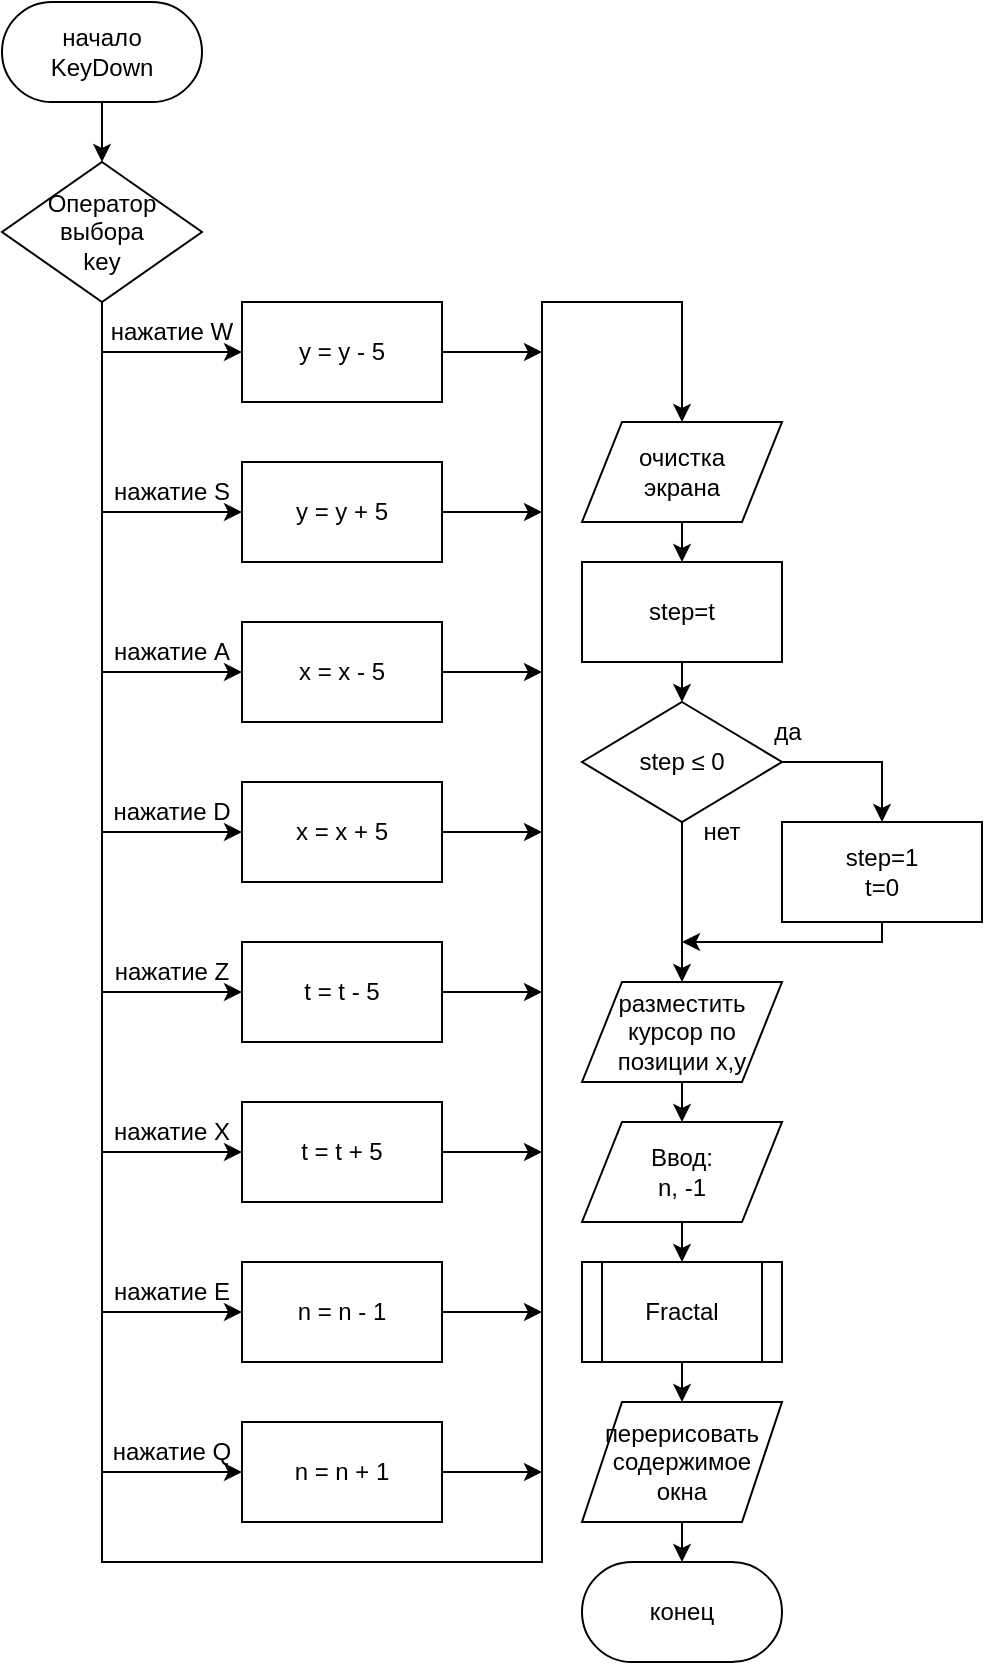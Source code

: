<mxfile version="23.0.2" type="device">
  <diagram name="Страница — 1" id="AY7A7CpchqMizsbRakQM">
    <mxGraphModel dx="963" dy="835" grid="1" gridSize="10" guides="1" tooltips="1" connect="1" arrows="1" fold="1" page="1" pageScale="1" pageWidth="827" pageHeight="1169" math="0" shadow="0">
      <root>
        <mxCell id="0" />
        <mxCell id="1" parent="0" />
        <mxCell id="jITj9OqM1Bp8Rfe6iKQ9-3" style="edgeStyle=orthogonalEdgeStyle;rounded=0;orthogonalLoop=1;jettySize=auto;html=1;exitX=0.5;exitY=1;exitDx=0;exitDy=0;entryX=0.5;entryY=0;entryDx=0;entryDy=0;" edge="1" parent="1" source="jITj9OqM1Bp8Rfe6iKQ9-1" target="jITj9OqM1Bp8Rfe6iKQ9-2">
          <mxGeometry relative="1" as="geometry" />
        </mxCell>
        <mxCell id="jITj9OqM1Bp8Rfe6iKQ9-1" value="начало&lt;br&gt;KeyDown" style="rounded=1;whiteSpace=wrap;html=1;arcSize=50;" vertex="1" parent="1">
          <mxGeometry x="10" width="100" height="50" as="geometry" />
        </mxCell>
        <mxCell id="jITj9OqM1Bp8Rfe6iKQ9-12" style="edgeStyle=orthogonalEdgeStyle;rounded=0;orthogonalLoop=1;jettySize=auto;html=1;exitX=0.5;exitY=1;exitDx=0;exitDy=0;entryX=0;entryY=0.5;entryDx=0;entryDy=0;" edge="1" parent="1" source="jITj9OqM1Bp8Rfe6iKQ9-2" target="jITj9OqM1Bp8Rfe6iKQ9-4">
          <mxGeometry relative="1" as="geometry" />
        </mxCell>
        <mxCell id="jITj9OqM1Bp8Rfe6iKQ9-13" style="edgeStyle=orthogonalEdgeStyle;rounded=0;orthogonalLoop=1;jettySize=auto;html=1;exitX=0.5;exitY=1;exitDx=0;exitDy=0;entryX=0;entryY=0.5;entryDx=0;entryDy=0;" edge="1" parent="1" source="jITj9OqM1Bp8Rfe6iKQ9-2" target="jITj9OqM1Bp8Rfe6iKQ9-5">
          <mxGeometry relative="1" as="geometry" />
        </mxCell>
        <mxCell id="jITj9OqM1Bp8Rfe6iKQ9-14" style="edgeStyle=orthogonalEdgeStyle;rounded=0;orthogonalLoop=1;jettySize=auto;html=1;exitX=0.5;exitY=1;exitDx=0;exitDy=0;entryX=0;entryY=0.5;entryDx=0;entryDy=0;" edge="1" parent="1" source="jITj9OqM1Bp8Rfe6iKQ9-2" target="jITj9OqM1Bp8Rfe6iKQ9-6">
          <mxGeometry relative="1" as="geometry" />
        </mxCell>
        <mxCell id="jITj9OqM1Bp8Rfe6iKQ9-15" style="edgeStyle=orthogonalEdgeStyle;rounded=0;orthogonalLoop=1;jettySize=auto;html=1;exitX=0.5;exitY=1;exitDx=0;exitDy=0;entryX=0;entryY=0.5;entryDx=0;entryDy=0;" edge="1" parent="1" source="jITj9OqM1Bp8Rfe6iKQ9-2" target="jITj9OqM1Bp8Rfe6iKQ9-7">
          <mxGeometry relative="1" as="geometry" />
        </mxCell>
        <mxCell id="jITj9OqM1Bp8Rfe6iKQ9-16" style="edgeStyle=orthogonalEdgeStyle;rounded=0;orthogonalLoop=1;jettySize=auto;html=1;exitX=0.5;exitY=1;exitDx=0;exitDy=0;entryX=0;entryY=0.5;entryDx=0;entryDy=0;" edge="1" parent="1" source="jITj9OqM1Bp8Rfe6iKQ9-2" target="jITj9OqM1Bp8Rfe6iKQ9-8">
          <mxGeometry relative="1" as="geometry" />
        </mxCell>
        <mxCell id="jITj9OqM1Bp8Rfe6iKQ9-17" style="edgeStyle=orthogonalEdgeStyle;rounded=0;orthogonalLoop=1;jettySize=auto;html=1;exitX=0.5;exitY=1;exitDx=0;exitDy=0;entryX=0;entryY=0.5;entryDx=0;entryDy=0;" edge="1" parent="1" source="jITj9OqM1Bp8Rfe6iKQ9-2" target="jITj9OqM1Bp8Rfe6iKQ9-9">
          <mxGeometry relative="1" as="geometry" />
        </mxCell>
        <mxCell id="jITj9OqM1Bp8Rfe6iKQ9-18" style="edgeStyle=orthogonalEdgeStyle;rounded=0;orthogonalLoop=1;jettySize=auto;html=1;exitX=0.5;exitY=1;exitDx=0;exitDy=0;entryX=0;entryY=0.5;entryDx=0;entryDy=0;" edge="1" parent="1" source="jITj9OqM1Bp8Rfe6iKQ9-2" target="jITj9OqM1Bp8Rfe6iKQ9-10">
          <mxGeometry relative="1" as="geometry" />
        </mxCell>
        <mxCell id="jITj9OqM1Bp8Rfe6iKQ9-19" style="edgeStyle=orthogonalEdgeStyle;rounded=0;orthogonalLoop=1;jettySize=auto;html=1;exitX=0.5;exitY=1;exitDx=0;exitDy=0;entryX=0;entryY=0.5;entryDx=0;entryDy=0;" edge="1" parent="1" source="jITj9OqM1Bp8Rfe6iKQ9-2" target="jITj9OqM1Bp8Rfe6iKQ9-11">
          <mxGeometry relative="1" as="geometry" />
        </mxCell>
        <mxCell id="jITj9OqM1Bp8Rfe6iKQ9-59" style="edgeStyle=orthogonalEdgeStyle;rounded=0;orthogonalLoop=1;jettySize=auto;html=1;exitX=0.5;exitY=1;exitDx=0;exitDy=0;entryX=0.5;entryY=0;entryDx=0;entryDy=0;" edge="1" parent="1" source="jITj9OqM1Bp8Rfe6iKQ9-2" target="jITj9OqM1Bp8Rfe6iKQ9-20">
          <mxGeometry relative="1" as="geometry">
            <Array as="points">
              <mxPoint x="60" y="780" />
              <mxPoint x="280" y="780" />
              <mxPoint x="280" y="150" />
              <mxPoint x="350" y="150" />
            </Array>
          </mxGeometry>
        </mxCell>
        <mxCell id="jITj9OqM1Bp8Rfe6iKQ9-2" value="Оператор выбора&lt;br&gt;key" style="rhombus;whiteSpace=wrap;html=1;" vertex="1" parent="1">
          <mxGeometry x="10" y="80" width="100" height="70" as="geometry" />
        </mxCell>
        <mxCell id="jITj9OqM1Bp8Rfe6iKQ9-60" style="edgeStyle=orthogonalEdgeStyle;rounded=0;orthogonalLoop=1;jettySize=auto;html=1;exitX=1;exitY=0.5;exitDx=0;exitDy=0;" edge="1" parent="1" source="jITj9OqM1Bp8Rfe6iKQ9-4">
          <mxGeometry relative="1" as="geometry">
            <mxPoint x="280" y="175" as="targetPoint" />
          </mxGeometry>
        </mxCell>
        <mxCell id="jITj9OqM1Bp8Rfe6iKQ9-4" value="y = y - 5" style="rounded=0;whiteSpace=wrap;html=1;" vertex="1" parent="1">
          <mxGeometry x="130" y="150" width="100" height="50" as="geometry" />
        </mxCell>
        <mxCell id="jITj9OqM1Bp8Rfe6iKQ9-33" style="edgeStyle=orthogonalEdgeStyle;rounded=0;orthogonalLoop=1;jettySize=auto;html=1;exitX=1;exitY=0.5;exitDx=0;exitDy=0;" edge="1" parent="1" source="jITj9OqM1Bp8Rfe6iKQ9-5">
          <mxGeometry relative="1" as="geometry">
            <mxPoint x="280" y="255" as="targetPoint" />
          </mxGeometry>
        </mxCell>
        <mxCell id="jITj9OqM1Bp8Rfe6iKQ9-5" value="y = y + 5" style="rounded=0;whiteSpace=wrap;html=1;" vertex="1" parent="1">
          <mxGeometry x="130" y="230" width="100" height="50" as="geometry" />
        </mxCell>
        <mxCell id="jITj9OqM1Bp8Rfe6iKQ9-34" style="edgeStyle=orthogonalEdgeStyle;rounded=0;orthogonalLoop=1;jettySize=auto;html=1;exitX=1;exitY=0.5;exitDx=0;exitDy=0;" edge="1" parent="1" source="jITj9OqM1Bp8Rfe6iKQ9-6">
          <mxGeometry relative="1" as="geometry">
            <mxPoint x="280" y="335" as="targetPoint" />
          </mxGeometry>
        </mxCell>
        <mxCell id="jITj9OqM1Bp8Rfe6iKQ9-6" value="x = x - 5" style="rounded=0;whiteSpace=wrap;html=1;" vertex="1" parent="1">
          <mxGeometry x="130" y="310" width="100" height="50" as="geometry" />
        </mxCell>
        <mxCell id="jITj9OqM1Bp8Rfe6iKQ9-35" style="edgeStyle=orthogonalEdgeStyle;rounded=0;orthogonalLoop=1;jettySize=auto;html=1;exitX=1;exitY=0.5;exitDx=0;exitDy=0;" edge="1" parent="1" source="jITj9OqM1Bp8Rfe6iKQ9-7">
          <mxGeometry relative="1" as="geometry">
            <mxPoint x="280" y="415" as="targetPoint" />
          </mxGeometry>
        </mxCell>
        <mxCell id="jITj9OqM1Bp8Rfe6iKQ9-7" value="x = x + 5" style="rounded=0;whiteSpace=wrap;html=1;" vertex="1" parent="1">
          <mxGeometry x="130" y="390" width="100" height="50" as="geometry" />
        </mxCell>
        <mxCell id="jITj9OqM1Bp8Rfe6iKQ9-37" style="edgeStyle=orthogonalEdgeStyle;rounded=0;orthogonalLoop=1;jettySize=auto;html=1;exitX=1;exitY=0.5;exitDx=0;exitDy=0;" edge="1" parent="1" source="jITj9OqM1Bp8Rfe6iKQ9-8">
          <mxGeometry relative="1" as="geometry">
            <mxPoint x="280" y="495" as="targetPoint" />
          </mxGeometry>
        </mxCell>
        <mxCell id="jITj9OqM1Bp8Rfe6iKQ9-8" value="t = t - 5" style="rounded=0;whiteSpace=wrap;html=1;" vertex="1" parent="1">
          <mxGeometry x="130" y="470" width="100" height="50" as="geometry" />
        </mxCell>
        <mxCell id="jITj9OqM1Bp8Rfe6iKQ9-38" style="edgeStyle=orthogonalEdgeStyle;rounded=0;orthogonalLoop=1;jettySize=auto;html=1;exitX=1;exitY=0.5;exitDx=0;exitDy=0;" edge="1" parent="1" source="jITj9OqM1Bp8Rfe6iKQ9-9">
          <mxGeometry relative="1" as="geometry">
            <mxPoint x="280" y="575" as="targetPoint" />
          </mxGeometry>
        </mxCell>
        <mxCell id="jITj9OqM1Bp8Rfe6iKQ9-9" value="t = t + 5" style="rounded=0;whiteSpace=wrap;html=1;" vertex="1" parent="1">
          <mxGeometry x="130" y="550" width="100" height="50" as="geometry" />
        </mxCell>
        <mxCell id="jITj9OqM1Bp8Rfe6iKQ9-39" style="edgeStyle=orthogonalEdgeStyle;rounded=0;orthogonalLoop=1;jettySize=auto;html=1;exitX=1;exitY=0.5;exitDx=0;exitDy=0;" edge="1" parent="1" source="jITj9OqM1Bp8Rfe6iKQ9-10">
          <mxGeometry relative="1" as="geometry">
            <mxPoint x="280" y="655" as="targetPoint" />
          </mxGeometry>
        </mxCell>
        <mxCell id="jITj9OqM1Bp8Rfe6iKQ9-10" value="n = n - 1" style="rounded=0;whiteSpace=wrap;html=1;" vertex="1" parent="1">
          <mxGeometry x="130" y="630" width="100" height="50" as="geometry" />
        </mxCell>
        <mxCell id="jITj9OqM1Bp8Rfe6iKQ9-40" style="edgeStyle=orthogonalEdgeStyle;rounded=0;orthogonalLoop=1;jettySize=auto;html=1;exitX=1;exitY=0.5;exitDx=0;exitDy=0;" edge="1" parent="1" source="jITj9OqM1Bp8Rfe6iKQ9-11">
          <mxGeometry relative="1" as="geometry">
            <mxPoint x="280" y="735" as="targetPoint" />
          </mxGeometry>
        </mxCell>
        <mxCell id="jITj9OqM1Bp8Rfe6iKQ9-11" value="n = n + 1" style="rounded=0;whiteSpace=wrap;html=1;" vertex="1" parent="1">
          <mxGeometry x="130" y="710" width="100" height="50" as="geometry" />
        </mxCell>
        <mxCell id="jITj9OqM1Bp8Rfe6iKQ9-45" style="edgeStyle=orthogonalEdgeStyle;rounded=0;orthogonalLoop=1;jettySize=auto;html=1;exitX=0.5;exitY=1;exitDx=0;exitDy=0;entryX=0.5;entryY=0;entryDx=0;entryDy=0;" edge="1" parent="1" source="jITj9OqM1Bp8Rfe6iKQ9-20" target="jITj9OqM1Bp8Rfe6iKQ9-41">
          <mxGeometry relative="1" as="geometry" />
        </mxCell>
        <mxCell id="jITj9OqM1Bp8Rfe6iKQ9-20" value="очистка &lt;br&gt;экрана" style="shape=parallelogram;perimeter=parallelogramPerimeter;whiteSpace=wrap;html=1;fixedSize=1;" vertex="1" parent="1">
          <mxGeometry x="300" y="210" width="100" height="50" as="geometry" />
        </mxCell>
        <mxCell id="jITj9OqM1Bp8Rfe6iKQ9-23" value="нажатие W" style="text;html=1;strokeColor=none;fillColor=none;align=center;verticalAlign=middle;whiteSpace=wrap;rounded=0;" vertex="1" parent="1">
          <mxGeometry x="60" y="150" width="70" height="30" as="geometry" />
        </mxCell>
        <mxCell id="jITj9OqM1Bp8Rfe6iKQ9-24" value="нажатие S" style="text;html=1;strokeColor=none;fillColor=none;align=center;verticalAlign=middle;whiteSpace=wrap;rounded=0;" vertex="1" parent="1">
          <mxGeometry x="60" y="230" width="70" height="30" as="geometry" />
        </mxCell>
        <mxCell id="jITj9OqM1Bp8Rfe6iKQ9-25" value="нажатие A" style="text;html=1;strokeColor=none;fillColor=none;align=center;verticalAlign=middle;whiteSpace=wrap;rounded=0;" vertex="1" parent="1">
          <mxGeometry x="60" y="310" width="70" height="30" as="geometry" />
        </mxCell>
        <mxCell id="jITj9OqM1Bp8Rfe6iKQ9-26" value="нажатие D" style="text;html=1;strokeColor=none;fillColor=none;align=center;verticalAlign=middle;whiteSpace=wrap;rounded=0;" vertex="1" parent="1">
          <mxGeometry x="60" y="390" width="70" height="30" as="geometry" />
        </mxCell>
        <mxCell id="jITj9OqM1Bp8Rfe6iKQ9-27" value="нажатие Z" style="text;html=1;strokeColor=none;fillColor=none;align=center;verticalAlign=middle;whiteSpace=wrap;rounded=0;" vertex="1" parent="1">
          <mxGeometry x="60" y="470" width="70" height="30" as="geometry" />
        </mxCell>
        <mxCell id="jITj9OqM1Bp8Rfe6iKQ9-28" value="нажатие X" style="text;html=1;strokeColor=none;fillColor=none;align=center;verticalAlign=middle;whiteSpace=wrap;rounded=0;" vertex="1" parent="1">
          <mxGeometry x="60" y="550" width="70" height="30" as="geometry" />
        </mxCell>
        <mxCell id="jITj9OqM1Bp8Rfe6iKQ9-29" value="нажатие E" style="text;html=1;strokeColor=none;fillColor=none;align=center;verticalAlign=middle;whiteSpace=wrap;rounded=0;" vertex="1" parent="1">
          <mxGeometry x="60" y="630" width="70" height="30" as="geometry" />
        </mxCell>
        <mxCell id="jITj9OqM1Bp8Rfe6iKQ9-30" value="нажатие Q" style="text;html=1;strokeColor=none;fillColor=none;align=center;verticalAlign=middle;whiteSpace=wrap;rounded=0;" vertex="1" parent="1">
          <mxGeometry x="60" y="710" width="70" height="30" as="geometry" />
        </mxCell>
        <mxCell id="jITj9OqM1Bp8Rfe6iKQ9-46" style="edgeStyle=orthogonalEdgeStyle;rounded=0;orthogonalLoop=1;jettySize=auto;html=1;exitX=0.5;exitY=1;exitDx=0;exitDy=0;entryX=0.5;entryY=0;entryDx=0;entryDy=0;" edge="1" parent="1" source="jITj9OqM1Bp8Rfe6iKQ9-41" target="jITj9OqM1Bp8Rfe6iKQ9-42">
          <mxGeometry relative="1" as="geometry" />
        </mxCell>
        <mxCell id="jITj9OqM1Bp8Rfe6iKQ9-41" value="step=t" style="rounded=0;whiteSpace=wrap;html=1;" vertex="1" parent="1">
          <mxGeometry x="300" y="280" width="100" height="50" as="geometry" />
        </mxCell>
        <mxCell id="jITj9OqM1Bp8Rfe6iKQ9-48" style="edgeStyle=orthogonalEdgeStyle;rounded=0;orthogonalLoop=1;jettySize=auto;html=1;exitX=1;exitY=0.5;exitDx=0;exitDy=0;entryX=0.5;entryY=0;entryDx=0;entryDy=0;" edge="1" parent="1" source="jITj9OqM1Bp8Rfe6iKQ9-42" target="jITj9OqM1Bp8Rfe6iKQ9-47">
          <mxGeometry relative="1" as="geometry" />
        </mxCell>
        <mxCell id="jITj9OqM1Bp8Rfe6iKQ9-50" style="edgeStyle=orthogonalEdgeStyle;rounded=0;orthogonalLoop=1;jettySize=auto;html=1;exitX=0.5;exitY=1;exitDx=0;exitDy=0;entryX=0.5;entryY=0;entryDx=0;entryDy=0;" edge="1" parent="1" source="jITj9OqM1Bp8Rfe6iKQ9-42" target="jITj9OqM1Bp8Rfe6iKQ9-49">
          <mxGeometry relative="1" as="geometry" />
        </mxCell>
        <mxCell id="jITj9OqM1Bp8Rfe6iKQ9-42" value="step&amp;nbsp;≤ 0" style="rhombus;whiteSpace=wrap;html=1;" vertex="1" parent="1">
          <mxGeometry x="300" y="350" width="100" height="60" as="geometry" />
        </mxCell>
        <mxCell id="jITj9OqM1Bp8Rfe6iKQ9-43" value="да" style="text;html=1;strokeColor=none;fillColor=none;align=center;verticalAlign=middle;whiteSpace=wrap;rounded=0;" vertex="1" parent="1">
          <mxGeometry x="373" y="350" width="60" height="30" as="geometry" />
        </mxCell>
        <mxCell id="jITj9OqM1Bp8Rfe6iKQ9-44" value="нет" style="text;html=1;strokeColor=none;fillColor=none;align=center;verticalAlign=middle;whiteSpace=wrap;rounded=0;" vertex="1" parent="1">
          <mxGeometry x="340" y="400" width="60" height="30" as="geometry" />
        </mxCell>
        <mxCell id="jITj9OqM1Bp8Rfe6iKQ9-51" style="edgeStyle=orthogonalEdgeStyle;rounded=0;orthogonalLoop=1;jettySize=auto;html=1;exitX=0.5;exitY=1;exitDx=0;exitDy=0;" edge="1" parent="1" source="jITj9OqM1Bp8Rfe6iKQ9-47">
          <mxGeometry relative="1" as="geometry">
            <mxPoint x="350" y="470" as="targetPoint" />
            <Array as="points">
              <mxPoint x="450" y="470" />
            </Array>
          </mxGeometry>
        </mxCell>
        <mxCell id="jITj9OqM1Bp8Rfe6iKQ9-47" value="step=1&lt;br&gt;t=0" style="rounded=0;whiteSpace=wrap;html=1;" vertex="1" parent="1">
          <mxGeometry x="400" y="410" width="100" height="50" as="geometry" />
        </mxCell>
        <mxCell id="jITj9OqM1Bp8Rfe6iKQ9-58" style="edgeStyle=orthogonalEdgeStyle;rounded=0;orthogonalLoop=1;jettySize=auto;html=1;exitX=0.5;exitY=1;exitDx=0;exitDy=0;entryX=0.5;entryY=0;entryDx=0;entryDy=0;" edge="1" parent="1" source="jITj9OqM1Bp8Rfe6iKQ9-49" target="jITj9OqM1Bp8Rfe6iKQ9-52">
          <mxGeometry relative="1" as="geometry" />
        </mxCell>
        <mxCell id="jITj9OqM1Bp8Rfe6iKQ9-49" value="разместить курсор по позиции x,y" style="shape=parallelogram;perimeter=parallelogramPerimeter;whiteSpace=wrap;html=1;fixedSize=1;" vertex="1" parent="1">
          <mxGeometry x="300" y="490" width="100" height="50" as="geometry" />
        </mxCell>
        <mxCell id="jITj9OqM1Bp8Rfe6iKQ9-55" style="edgeStyle=orthogonalEdgeStyle;rounded=0;orthogonalLoop=1;jettySize=auto;html=1;exitX=0.5;exitY=1;exitDx=0;exitDy=0;entryX=0.5;entryY=0;entryDx=0;entryDy=0;" edge="1" parent="1" source="jITj9OqM1Bp8Rfe6iKQ9-52" target="jITj9OqM1Bp8Rfe6iKQ9-54">
          <mxGeometry relative="1" as="geometry" />
        </mxCell>
        <mxCell id="jITj9OqM1Bp8Rfe6iKQ9-52" value="Ввод:&lt;br&gt;n, -1" style="shape=parallelogram;perimeter=parallelogramPerimeter;whiteSpace=wrap;html=1;fixedSize=1;" vertex="1" parent="1">
          <mxGeometry x="300" y="560" width="100" height="50" as="geometry" />
        </mxCell>
        <mxCell id="jITj9OqM1Bp8Rfe6iKQ9-57" style="edgeStyle=orthogonalEdgeStyle;rounded=0;orthogonalLoop=1;jettySize=auto;html=1;exitX=0.5;exitY=1;exitDx=0;exitDy=0;entryX=0.5;entryY=0;entryDx=0;entryDy=0;" edge="1" parent="1" source="jITj9OqM1Bp8Rfe6iKQ9-54" target="jITj9OqM1Bp8Rfe6iKQ9-56">
          <mxGeometry relative="1" as="geometry" />
        </mxCell>
        <mxCell id="jITj9OqM1Bp8Rfe6iKQ9-54" value="Fractal" style="shape=process;whiteSpace=wrap;html=1;backgroundOutline=1;" vertex="1" parent="1">
          <mxGeometry x="300" y="630" width="100" height="50" as="geometry" />
        </mxCell>
        <mxCell id="jITj9OqM1Bp8Rfe6iKQ9-62" style="edgeStyle=orthogonalEdgeStyle;rounded=0;orthogonalLoop=1;jettySize=auto;html=1;exitX=0.5;exitY=1;exitDx=0;exitDy=0;entryX=0.5;entryY=0;entryDx=0;entryDy=0;" edge="1" parent="1" source="jITj9OqM1Bp8Rfe6iKQ9-56" target="jITj9OqM1Bp8Rfe6iKQ9-61">
          <mxGeometry relative="1" as="geometry" />
        </mxCell>
        <mxCell id="jITj9OqM1Bp8Rfe6iKQ9-56" value="перерисовать содержимое&lt;br&gt;окна" style="shape=parallelogram;perimeter=parallelogramPerimeter;whiteSpace=wrap;html=1;fixedSize=1;" vertex="1" parent="1">
          <mxGeometry x="300" y="700" width="100" height="60" as="geometry" />
        </mxCell>
        <mxCell id="jITj9OqM1Bp8Rfe6iKQ9-61" value="конец" style="rounded=1;whiteSpace=wrap;html=1;arcSize=50;" vertex="1" parent="1">
          <mxGeometry x="300" y="780" width="100" height="50" as="geometry" />
        </mxCell>
      </root>
    </mxGraphModel>
  </diagram>
</mxfile>

